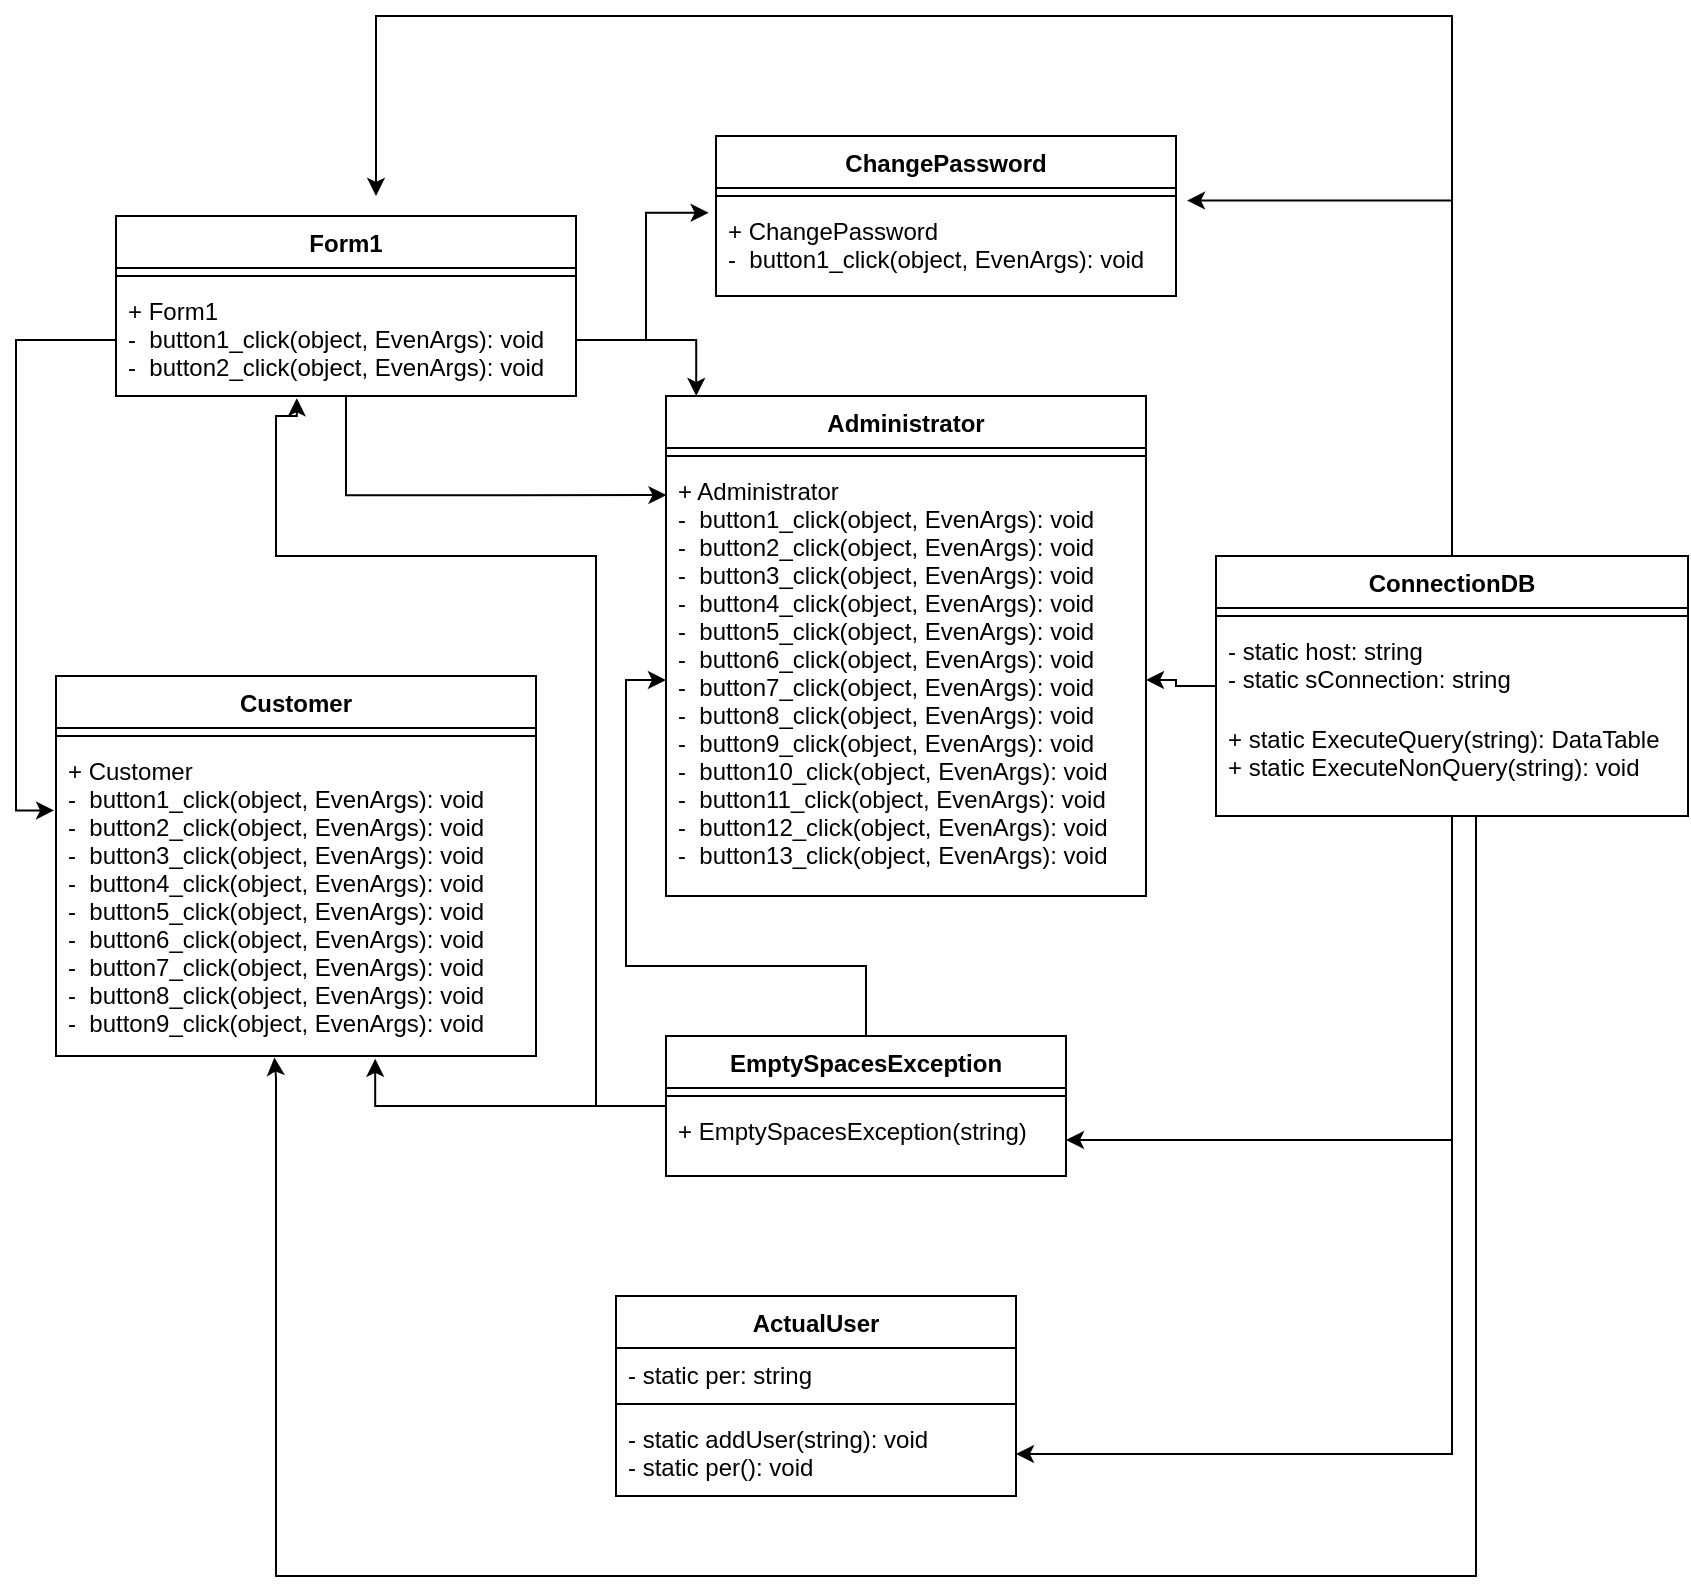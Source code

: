 <mxfile version="13.1.5" type="device"><diagram id="J6drd1txhfn_SDWGzWJf" name="Page-1"><mxGraphModel dx="1240" dy="630" grid="1" gridSize="10" guides="1" tooltips="1" connect="1" arrows="1" fold="1" page="1" pageScale="1" pageWidth="827" pageHeight="1169" math="0" shadow="0"><root><mxCell id="0"/><mxCell id="1" parent="0"/><mxCell id="gF8-vOOTkiHSDp5Tjv2D-105" style="edgeStyle=orthogonalEdgeStyle;rounded=0;orthogonalLoop=1;jettySize=auto;html=1;entryX=0.001;entryY=0.072;entryDx=0;entryDy=0;entryPerimeter=0;" edge="1" parent="1" source="gF8-vOOTkiHSDp5Tjv2D-9" target="gF8-vOOTkiHSDp5Tjv2D-18"><mxGeometry relative="1" as="geometry"><Array as="points"><mxPoint x="225" y="350"/></Array></mxGeometry></mxCell><mxCell id="gF8-vOOTkiHSDp5Tjv2D-9" value="Form1" style="swimlane;fontStyle=1;align=center;verticalAlign=top;childLayout=stackLayout;horizontal=1;startSize=26;horizontalStack=0;resizeParent=1;resizeParentMax=0;resizeLast=0;collapsible=1;marginBottom=0;" vertex="1" parent="1"><mxGeometry x="110" y="210" width="230" height="90" as="geometry"/></mxCell><mxCell id="gF8-vOOTkiHSDp5Tjv2D-11" value="" style="line;strokeWidth=1;fillColor=none;align=left;verticalAlign=middle;spacingTop=-1;spacingLeft=3;spacingRight=3;rotatable=0;labelPosition=right;points=[];portConstraint=eastwest;" vertex="1" parent="gF8-vOOTkiHSDp5Tjv2D-9"><mxGeometry y="26" width="230" height="8" as="geometry"/></mxCell><mxCell id="gF8-vOOTkiHSDp5Tjv2D-12" value="+ Form1&#10;-  button1_click(object, EvenArgs): void&#10;-  button2_click(object, EvenArgs): void" style="text;strokeColor=none;fillColor=none;align=left;verticalAlign=top;spacingLeft=4;spacingRight=4;overflow=hidden;rotatable=0;points=[[0,0.5],[1,0.5]];portConstraint=eastwest;" vertex="1" parent="gF8-vOOTkiHSDp5Tjv2D-9"><mxGeometry y="34" width="230" height="56" as="geometry"/></mxCell><mxCell id="gF8-vOOTkiHSDp5Tjv2D-89" style="edgeStyle=orthogonalEdgeStyle;rounded=0;orthogonalLoop=1;jettySize=auto;html=1;" edge="1" parent="1" source="gF8-vOOTkiHSDp5Tjv2D-30"><mxGeometry relative="1" as="geometry"><mxPoint x="240" y="200" as="targetPoint"/><Array as="points"><mxPoint x="778" y="110"/><mxPoint x="240" y="110"/></Array></mxGeometry></mxCell><mxCell id="gF8-vOOTkiHSDp5Tjv2D-90" style="edgeStyle=orthogonalEdgeStyle;rounded=0;orthogonalLoop=1;jettySize=auto;html=1;entryX=0.455;entryY=1.005;entryDx=0;entryDy=0;entryPerimeter=0;" edge="1" parent="1" source="gF8-vOOTkiHSDp5Tjv2D-30" target="gF8-vOOTkiHSDp5Tjv2D-21"><mxGeometry relative="1" as="geometry"><Array as="points"><mxPoint x="790" y="890"/><mxPoint x="190" y="890"/><mxPoint x="190" y="641"/></Array></mxGeometry></mxCell><mxCell id="gF8-vOOTkiHSDp5Tjv2D-91" style="edgeStyle=orthogonalEdgeStyle;rounded=0;orthogonalLoop=1;jettySize=auto;html=1;entryX=1;entryY=0.5;entryDx=0;entryDy=0;" edge="1" parent="1" source="gF8-vOOTkiHSDp5Tjv2D-30" target="gF8-vOOTkiHSDp5Tjv2D-18"><mxGeometry relative="1" as="geometry"/></mxCell><mxCell id="gF8-vOOTkiHSDp5Tjv2D-96" style="edgeStyle=orthogonalEdgeStyle;rounded=0;orthogonalLoop=1;jettySize=auto;html=1;entryX=1.024;entryY=-0.037;entryDx=0;entryDy=0;entryPerimeter=0;" edge="1" parent="1" source="gF8-vOOTkiHSDp5Tjv2D-30" target="gF8-vOOTkiHSDp5Tjv2D-15"><mxGeometry relative="1" as="geometry"/></mxCell><mxCell id="gF8-vOOTkiHSDp5Tjv2D-100" style="edgeStyle=orthogonalEdgeStyle;rounded=0;orthogonalLoop=1;jettySize=auto;html=1;entryX=1;entryY=0.5;entryDx=0;entryDy=0;" edge="1" parent="1" source="gF8-vOOTkiHSDp5Tjv2D-30" target="gF8-vOOTkiHSDp5Tjv2D-37"><mxGeometry relative="1" as="geometry"/></mxCell><mxCell id="gF8-vOOTkiHSDp5Tjv2D-108" style="edgeStyle=orthogonalEdgeStyle;rounded=0;orthogonalLoop=1;jettySize=auto;html=1;entryX=1;entryY=0.5;entryDx=0;entryDy=0;" edge="1" parent="1" source="gF8-vOOTkiHSDp5Tjv2D-30" target="gF8-vOOTkiHSDp5Tjv2D-41"><mxGeometry relative="1" as="geometry"/></mxCell><mxCell id="gF8-vOOTkiHSDp5Tjv2D-30" value="ConnectionDB" style="swimlane;fontStyle=1;align=center;verticalAlign=top;childLayout=stackLayout;horizontal=1;startSize=26;horizontalStack=0;resizeParent=1;resizeParentMax=0;resizeLast=0;collapsible=1;marginBottom=0;" vertex="1" parent="1"><mxGeometry x="660" y="380" width="236" height="130" as="geometry"/></mxCell><mxCell id="gF8-vOOTkiHSDp5Tjv2D-32" value="" style="line;strokeWidth=1;fillColor=none;align=left;verticalAlign=middle;spacingTop=-1;spacingLeft=3;spacingRight=3;rotatable=0;labelPosition=right;points=[];portConstraint=eastwest;" vertex="1" parent="gF8-vOOTkiHSDp5Tjv2D-30"><mxGeometry y="26" width="236" height="8" as="geometry"/></mxCell><mxCell id="gF8-vOOTkiHSDp5Tjv2D-31" value="- static host: string&#10;- static sConnection: string" style="text;strokeColor=none;fillColor=none;align=left;verticalAlign=top;spacingLeft=4;spacingRight=4;overflow=hidden;rotatable=0;points=[[0,0.5],[1,0.5]];portConstraint=eastwest;" vertex="1" parent="gF8-vOOTkiHSDp5Tjv2D-30"><mxGeometry y="34" width="236" height="44" as="geometry"/></mxCell><mxCell id="gF8-vOOTkiHSDp5Tjv2D-33" value="+ static ExecuteQuery(string): DataTable&#10;+ static ExecuteNonQuery(string): void" style="text;strokeColor=none;fillColor=none;align=left;verticalAlign=top;spacingLeft=4;spacingRight=4;overflow=hidden;rotatable=0;points=[[0,0.5],[1,0.5]];portConstraint=eastwest;" vertex="1" parent="gF8-vOOTkiHSDp5Tjv2D-30"><mxGeometry y="78" width="236" height="52" as="geometry"/></mxCell><mxCell id="gF8-vOOTkiHSDp5Tjv2D-92" style="edgeStyle=orthogonalEdgeStyle;rounded=0;orthogonalLoop=1;jettySize=auto;html=1;entryX=-0.016;entryY=0.095;entryDx=0;entryDy=0;entryPerimeter=0;" edge="1" parent="1" source="gF8-vOOTkiHSDp5Tjv2D-12" target="gF8-vOOTkiHSDp5Tjv2D-15"><mxGeometry relative="1" as="geometry"/></mxCell><mxCell id="gF8-vOOTkiHSDp5Tjv2D-34" value="ActualUser" style="swimlane;fontStyle=1;align=center;verticalAlign=top;childLayout=stackLayout;horizontal=1;startSize=26;horizontalStack=0;resizeParent=1;resizeParentMax=0;resizeLast=0;collapsible=1;marginBottom=0;" vertex="1" parent="1"><mxGeometry x="360" y="750" width="200" height="100" as="geometry"/></mxCell><mxCell id="gF8-vOOTkiHSDp5Tjv2D-35" value="- static per: string" style="text;strokeColor=none;fillColor=none;align=left;verticalAlign=top;spacingLeft=4;spacingRight=4;overflow=hidden;rotatable=0;points=[[0,0.5],[1,0.5]];portConstraint=eastwest;" vertex="1" parent="gF8-vOOTkiHSDp5Tjv2D-34"><mxGeometry y="26" width="200" height="24" as="geometry"/></mxCell><mxCell id="gF8-vOOTkiHSDp5Tjv2D-36" value="" style="line;strokeWidth=1;fillColor=none;align=left;verticalAlign=middle;spacingTop=-1;spacingLeft=3;spacingRight=3;rotatable=0;labelPosition=right;points=[];portConstraint=eastwest;" vertex="1" parent="gF8-vOOTkiHSDp5Tjv2D-34"><mxGeometry y="50" width="200" height="8" as="geometry"/></mxCell><mxCell id="gF8-vOOTkiHSDp5Tjv2D-37" value="- static addUser(string): void&#10;- static per(): void" style="text;strokeColor=none;fillColor=none;align=left;verticalAlign=top;spacingLeft=4;spacingRight=4;overflow=hidden;rotatable=0;points=[[0,0.5],[1,0.5]];portConstraint=eastwest;" vertex="1" parent="gF8-vOOTkiHSDp5Tjv2D-34"><mxGeometry y="58" width="200" height="42" as="geometry"/></mxCell><mxCell id="gF8-vOOTkiHSDp5Tjv2D-19" value="Customer" style="swimlane;fontStyle=1;align=center;verticalAlign=top;childLayout=stackLayout;horizontal=1;startSize=26;horizontalStack=0;resizeParent=1;resizeParentMax=0;resizeLast=0;collapsible=1;marginBottom=0;" vertex="1" parent="1"><mxGeometry x="80" y="440" width="240" height="190" as="geometry"/></mxCell><mxCell id="gF8-vOOTkiHSDp5Tjv2D-20" value="" style="line;strokeWidth=1;fillColor=none;align=left;verticalAlign=middle;spacingTop=-1;spacingLeft=3;spacingRight=3;rotatable=0;labelPosition=right;points=[];portConstraint=eastwest;" vertex="1" parent="gF8-vOOTkiHSDp5Tjv2D-19"><mxGeometry y="26" width="240" height="8" as="geometry"/></mxCell><mxCell id="gF8-vOOTkiHSDp5Tjv2D-21" value="+ Customer&#10;-  button1_click(object, EvenArgs): void&#10;-  button2_click(object, EvenArgs): void&#10;-  button3_click(object, EvenArgs): void&#10;-  button4_click(object, EvenArgs): void&#10;-  button5_click(object, EvenArgs): void&#10;-  button6_click(object, EvenArgs): void&#10;-  button7_click(object, EvenArgs): void&#10;-  button8_click(object, EvenArgs): void&#10;-  button9_click(object, EvenArgs): void" style="text;strokeColor=none;fillColor=none;align=left;verticalAlign=top;spacingLeft=4;spacingRight=4;overflow=hidden;rotatable=0;points=[[0,0.5],[1,0.5]];portConstraint=eastwest;" vertex="1" parent="gF8-vOOTkiHSDp5Tjv2D-19"><mxGeometry y="34" width="240" height="156" as="geometry"/></mxCell><mxCell id="gF8-vOOTkiHSDp5Tjv2D-16" value="Administrator" style="swimlane;fontStyle=1;align=center;verticalAlign=top;childLayout=stackLayout;horizontal=1;startSize=26;horizontalStack=0;resizeParent=1;resizeParentMax=0;resizeLast=0;collapsible=1;marginBottom=0;" vertex="1" parent="1"><mxGeometry x="385" y="300" width="240" height="250" as="geometry"/></mxCell><mxCell id="gF8-vOOTkiHSDp5Tjv2D-17" value="" style="line;strokeWidth=1;fillColor=none;align=left;verticalAlign=middle;spacingTop=-1;spacingLeft=3;spacingRight=3;rotatable=0;labelPosition=right;points=[];portConstraint=eastwest;" vertex="1" parent="gF8-vOOTkiHSDp5Tjv2D-16"><mxGeometry y="26" width="240" height="8" as="geometry"/></mxCell><mxCell id="gF8-vOOTkiHSDp5Tjv2D-18" value="+ Administrator&#10;-  button1_click(object, EvenArgs): void&#10;-  button2_click(object, EvenArgs): void&#10;-  button3_click(object, EvenArgs): void&#10;-  button4_click(object, EvenArgs): void&#10;-  button5_click(object, EvenArgs): void&#10;-  button6_click(object, EvenArgs): void&#10;-  button7_click(object, EvenArgs): void&#10;-  button8_click(object, EvenArgs): void&#10;-  button9_click(object, EvenArgs): void&#10;-  button10_click(object, EvenArgs): void&#10;-  button11_click(object, EvenArgs): void&#10;-  button12_click(object, EvenArgs): void&#10;-  button13_click(object, EvenArgs): void" style="text;strokeColor=none;fillColor=none;align=left;verticalAlign=top;spacingLeft=4;spacingRight=4;overflow=hidden;rotatable=0;points=[[0,0.5],[1,0.5]];portConstraint=eastwest;" vertex="1" parent="gF8-vOOTkiHSDp5Tjv2D-16"><mxGeometry y="34" width="240" height="216" as="geometry"/></mxCell><mxCell id="gF8-vOOTkiHSDp5Tjv2D-110" style="edgeStyle=orthogonalEdgeStyle;rounded=0;orthogonalLoop=1;jettySize=auto;html=1;entryX=0.665;entryY=1.009;entryDx=0;entryDy=0;entryPerimeter=0;" edge="1" parent="1" source="gF8-vOOTkiHSDp5Tjv2D-38" target="gF8-vOOTkiHSDp5Tjv2D-21"><mxGeometry relative="1" as="geometry"><Array as="points"><mxPoint x="240" y="655"/></Array></mxGeometry></mxCell><mxCell id="gF8-vOOTkiHSDp5Tjv2D-112" style="edgeStyle=orthogonalEdgeStyle;rounded=0;orthogonalLoop=1;jettySize=auto;html=1;" edge="1" parent="1" source="gF8-vOOTkiHSDp5Tjv2D-38" target="gF8-vOOTkiHSDp5Tjv2D-18"><mxGeometry relative="1" as="geometry"/></mxCell><mxCell id="gF8-vOOTkiHSDp5Tjv2D-113" style="edgeStyle=orthogonalEdgeStyle;rounded=0;orthogonalLoop=1;jettySize=auto;html=1;entryX=0.393;entryY=1.02;entryDx=0;entryDy=0;entryPerimeter=0;" edge="1" parent="1" source="gF8-vOOTkiHSDp5Tjv2D-38" target="gF8-vOOTkiHSDp5Tjv2D-12"><mxGeometry relative="1" as="geometry"><mxPoint x="225" y="310" as="targetPoint"/><Array as="points"><mxPoint x="350" y="655"/><mxPoint x="350" y="380"/><mxPoint x="190" y="380"/><mxPoint x="190" y="310"/><mxPoint x="200" y="310"/></Array></mxGeometry></mxCell><mxCell id="gF8-vOOTkiHSDp5Tjv2D-38" value="EmptySpacesException" style="swimlane;fontStyle=1;align=center;verticalAlign=top;childLayout=stackLayout;horizontal=1;startSize=26;horizontalStack=0;resizeParent=1;resizeParentMax=0;resizeLast=0;collapsible=1;marginBottom=0;" vertex="1" parent="1"><mxGeometry x="385" y="620" width="200" height="70" as="geometry"/></mxCell><mxCell id="gF8-vOOTkiHSDp5Tjv2D-40" value="" style="line;strokeWidth=1;fillColor=none;align=left;verticalAlign=middle;spacingTop=-1;spacingLeft=3;spacingRight=3;rotatable=0;labelPosition=right;points=[];portConstraint=eastwest;" vertex="1" parent="gF8-vOOTkiHSDp5Tjv2D-38"><mxGeometry y="26" width="200" height="8" as="geometry"/></mxCell><mxCell id="gF8-vOOTkiHSDp5Tjv2D-41" value="+ EmptySpacesException(string)" style="text;strokeColor=none;fillColor=none;align=left;verticalAlign=top;spacingLeft=4;spacingRight=4;overflow=hidden;rotatable=0;points=[[0,0.5],[1,0.5]];portConstraint=eastwest;" vertex="1" parent="gF8-vOOTkiHSDp5Tjv2D-38"><mxGeometry y="34" width="200" height="36" as="geometry"/></mxCell><mxCell id="gF8-vOOTkiHSDp5Tjv2D-106" style="edgeStyle=orthogonalEdgeStyle;rounded=0;orthogonalLoop=1;jettySize=auto;html=1;entryX=-0.004;entryY=0.213;entryDx=0;entryDy=0;entryPerimeter=0;" edge="1" parent="1" source="gF8-vOOTkiHSDp5Tjv2D-12" target="gF8-vOOTkiHSDp5Tjv2D-21"><mxGeometry relative="1" as="geometry"/></mxCell><mxCell id="gF8-vOOTkiHSDp5Tjv2D-114" style="edgeStyle=orthogonalEdgeStyle;rounded=0;orthogonalLoop=1;jettySize=auto;html=1;entryX=0.063;entryY=0;entryDx=0;entryDy=0;entryPerimeter=0;" edge="1" parent="1" source="gF8-vOOTkiHSDp5Tjv2D-12" target="gF8-vOOTkiHSDp5Tjv2D-16"><mxGeometry relative="1" as="geometry"/></mxCell><mxCell id="gF8-vOOTkiHSDp5Tjv2D-13" value="ChangePassword" style="swimlane;fontStyle=1;align=center;verticalAlign=top;childLayout=stackLayout;horizontal=1;startSize=26;horizontalStack=0;resizeParent=1;resizeParentMax=0;resizeLast=0;collapsible=1;marginBottom=0;" vertex="1" parent="1"><mxGeometry x="410" y="170" width="230" height="80" as="geometry"/></mxCell><mxCell id="gF8-vOOTkiHSDp5Tjv2D-14" value="" style="line;strokeWidth=1;fillColor=none;align=left;verticalAlign=middle;spacingTop=-1;spacingLeft=3;spacingRight=3;rotatable=0;labelPosition=right;points=[];portConstraint=eastwest;" vertex="1" parent="gF8-vOOTkiHSDp5Tjv2D-13"><mxGeometry y="26" width="230" height="8" as="geometry"/></mxCell><mxCell id="gF8-vOOTkiHSDp5Tjv2D-15" value="+ ChangePassword&#10;-  button1_click(object, EvenArgs): void" style="text;strokeColor=none;fillColor=none;align=left;verticalAlign=top;spacingLeft=4;spacingRight=4;overflow=hidden;rotatable=0;points=[[0,0.5],[1,0.5]];portConstraint=eastwest;" vertex="1" parent="gF8-vOOTkiHSDp5Tjv2D-13"><mxGeometry y="34" width="230" height="46" as="geometry"/></mxCell></root></mxGraphModel></diagram></mxfile>